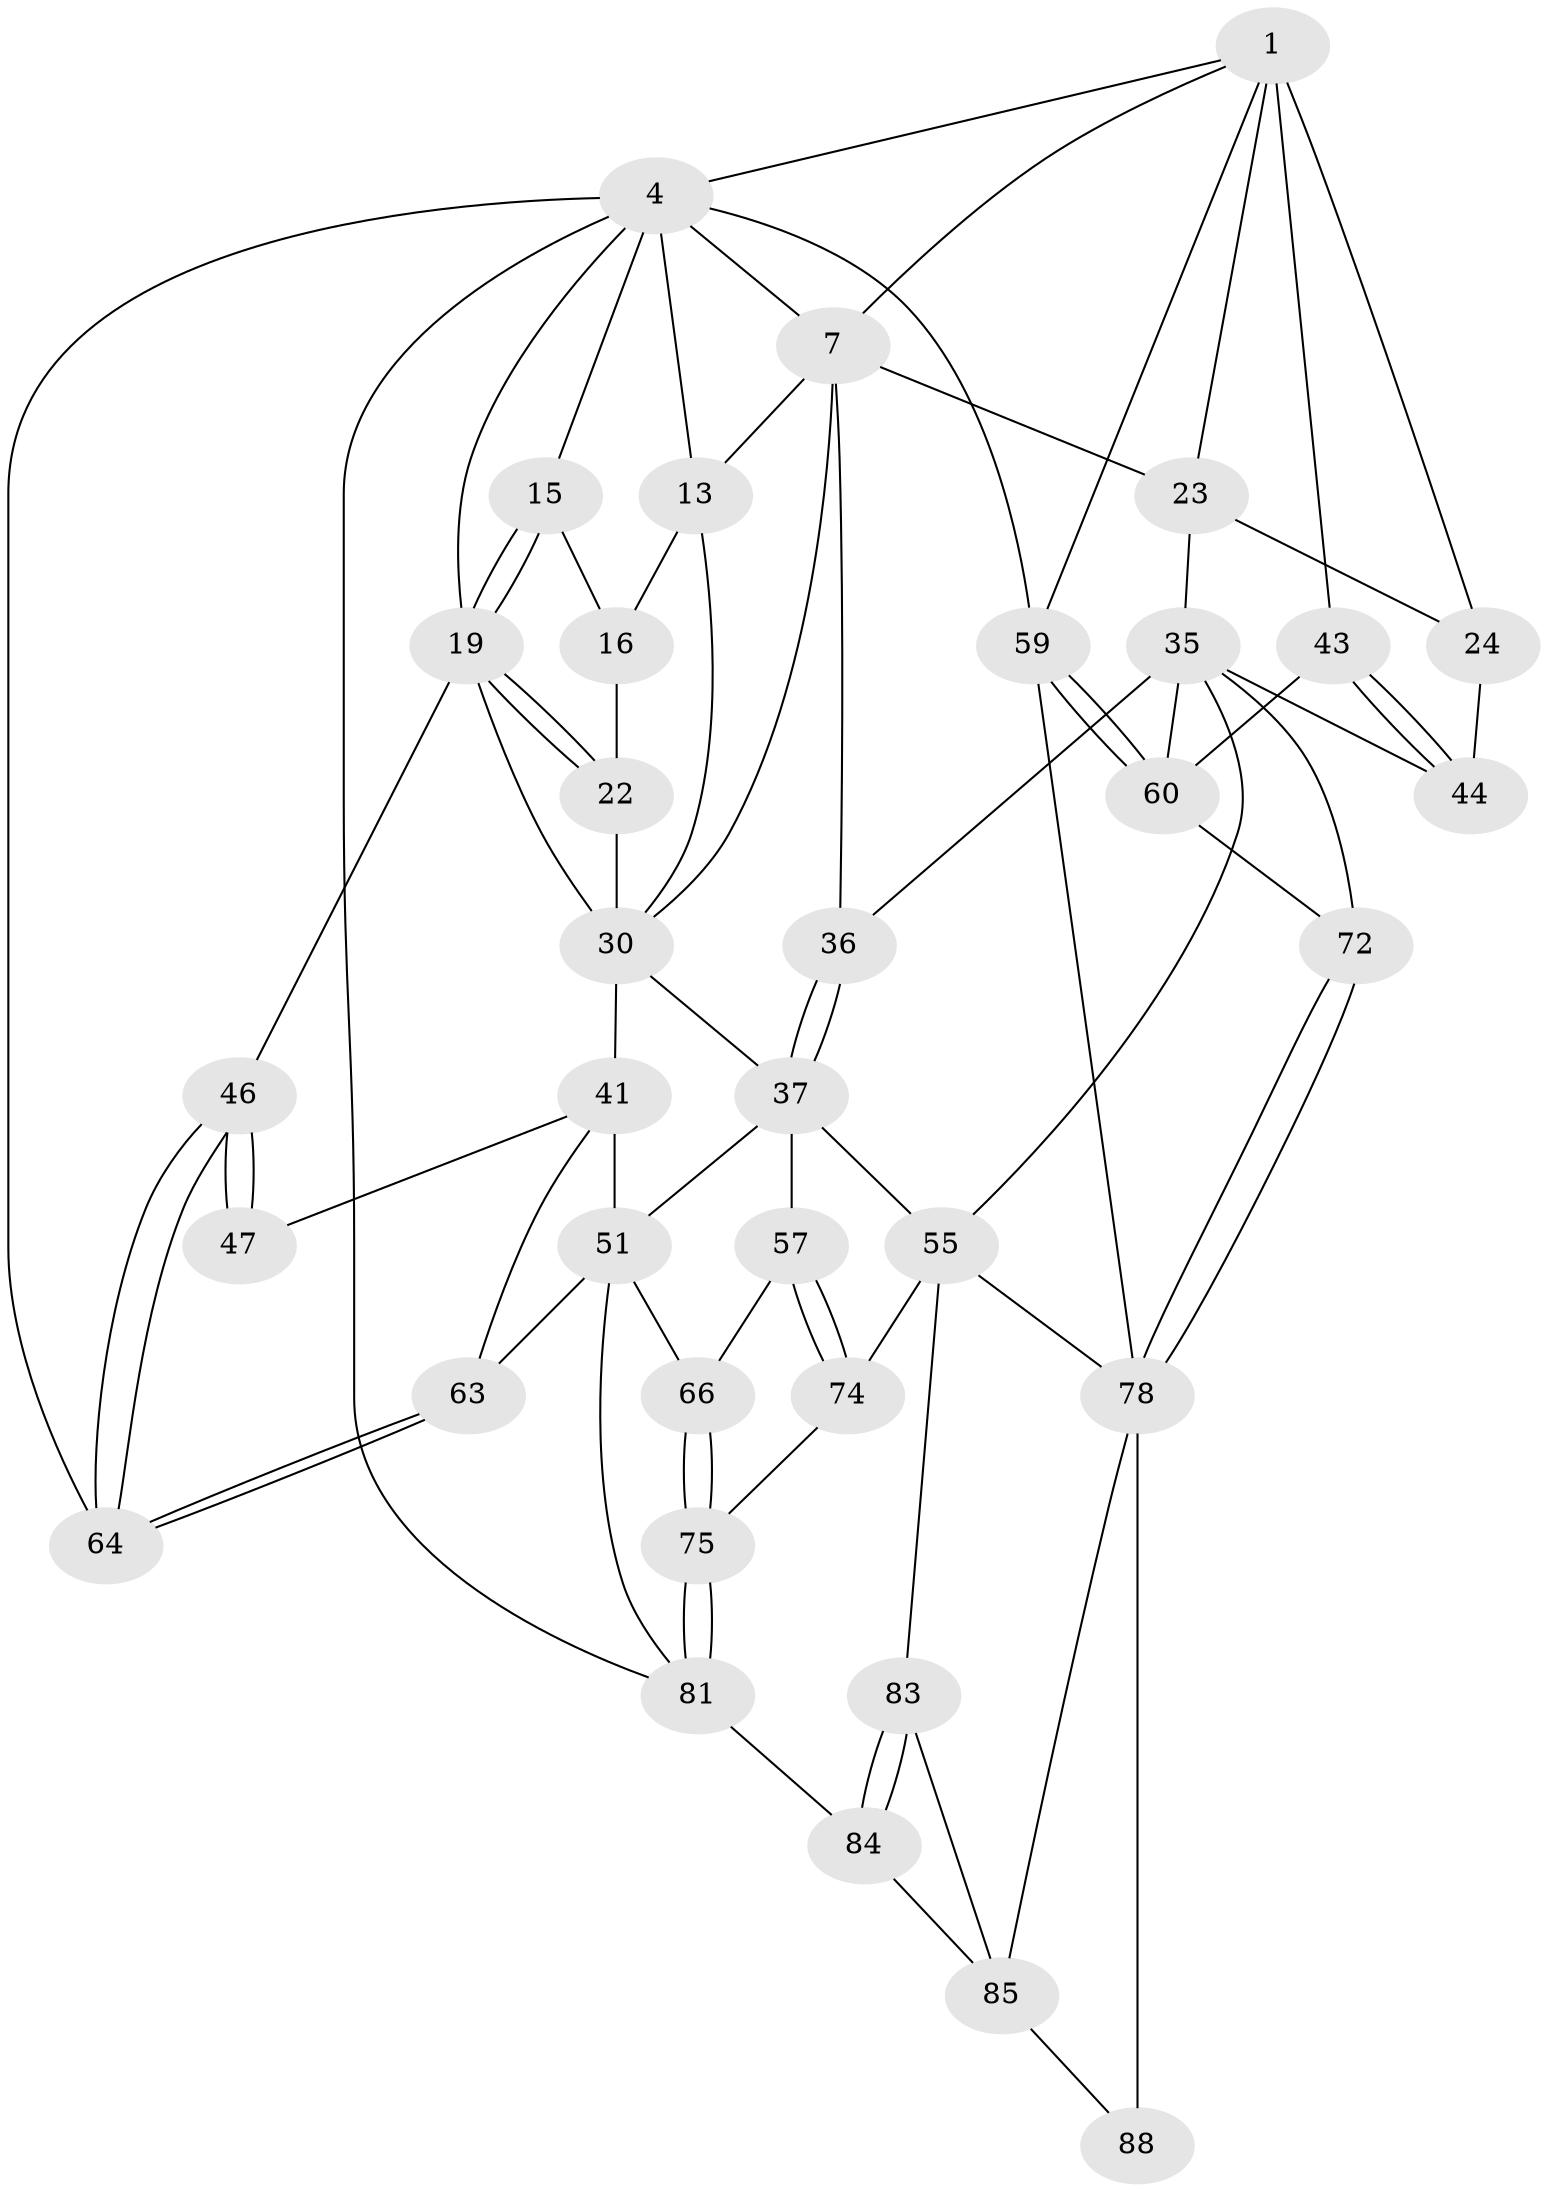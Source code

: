 // original degree distribution, {3: 0.044444444444444446, 6: 0.23333333333333334, 5: 0.5111111111111111, 4: 0.2111111111111111}
// Generated by graph-tools (version 1.1) at 2025/21/03/04/25 18:21:16]
// undirected, 36 vertices, 83 edges
graph export_dot {
graph [start="1"]
  node [color=gray90,style=filled];
  1 [pos="+0.7736669557174449+0",super="+2+8"];
  4 [pos="+0+0",super="+5+73"];
  7 [pos="+0.5899958045031206+0",super="+10"];
  13 [pos="+0.44584041631418964+0.014922465490615149",super="+18+14"];
  15 [pos="+0.16526764074984443+0.1267084128110607"];
  16 [pos="+0.18885971945801183+0.1370587429582769",super="+17"];
  19 [pos="+0.00652341200700576+0.3378081797056026",super="+20"];
  22 [pos="+0.21284781641667883+0.25546177391375047"];
  23 [pos="+0.647890948874503+0.28296616122877954",super="+27"];
  24 [pos="+0.8360154410722481+0.22496257263670968",super="+25+28"];
  30 [pos="+0.3703414980599743+0.28851628604965185",super="+31"];
  35 [pos="+0.6153961672696775+0.39468319656643236",super="+45"];
  36 [pos="+0.5387273888897356+0.45818827280493923"];
  37 [pos="+0.5360412914721009+0.4689592106576533",super="+56+38"];
  41 [pos="+0.25678038127346836+0.5078964576526958",super="+42+48"];
  43 [pos="+1+0.46503393119972786"];
  44 [pos="+0.8749255492728301+0.40479904710484976"];
  46 [pos="+0+0.4905772587288092"];
  47 [pos="+0.15674540188512678+0.5142168343467887"];
  51 [pos="+0.3989041793394766+0.6043827401942831",super="+68+52"];
  55 [pos="+0.7258638054595629+0.6441742350370776",super="+76"];
  57 [pos="+0.5889205271735551+0.6816473328898885",super="+58"];
  59 [pos="+1+1"];
  60 [pos="+1+0.7451742849392713",super="+61+71"];
  63 [pos="+0.09474166369909544+0.6894828501779725",super="+65"];
  64 [pos="+0+0.6622717543146549"];
  66 [pos="+0.44366194588420726+0.7580591415439221",super="+67"];
  72 [pos="+1+0.7743792211160454"];
  74 [pos="+0.5412383967500551+0.8493970230998527"];
  75 [pos="+0.5254745467753063+0.8484742002742671"];
  78 [pos="+0.8906201559199034+0.8584163652435884",super="+79+87"];
  81 [pos="+0.2761759950776039+1",super="+82"];
  83 [pos="+0.5625388416858649+0.8924539559149097"];
  84 [pos="+0.3701774309523483+1"];
  85 [pos="+0.7748806164247757+0.8570194896141018",super="+89+86"];
  88 [pos="+0.8873193754002083+1"];
  1 -- 4;
  1 -- 43;
  1 -- 59;
  1 -- 24 [weight=3];
  1 -- 23;
  1 -- 7;
  4 -- 15;
  4 -- 13;
  4 -- 7;
  4 -- 64;
  4 -- 59;
  4 -- 19;
  4 -- 81;
  7 -- 36;
  7 -- 23;
  7 -- 13;
  7 -- 30;
  13 -- 30;
  13 -- 16 [weight=2];
  15 -- 16;
  15 -- 19;
  15 -- 19;
  16 -- 22;
  19 -- 22;
  19 -- 22;
  19 -- 46;
  19 -- 30;
  22 -- 30;
  23 -- 35;
  23 -- 24;
  24 -- 44;
  30 -- 37;
  30 -- 41 [weight=2];
  35 -- 36;
  35 -- 55;
  35 -- 72;
  35 -- 44;
  35 -- 60;
  36 -- 37;
  36 -- 37;
  37 -- 57 [weight=2];
  37 -- 55;
  37 -- 51;
  41 -- 63;
  41 -- 47;
  41 -- 51;
  43 -- 44;
  43 -- 44;
  43 -- 60;
  46 -- 47;
  46 -- 47;
  46 -- 64;
  46 -- 64;
  51 -- 81;
  51 -- 66 [weight=2];
  51 -- 63 [weight=2];
  55 -- 74;
  55 -- 83;
  55 -- 78;
  57 -- 74;
  57 -- 74;
  57 -- 66;
  59 -- 60;
  59 -- 60;
  59 -- 78;
  60 -- 72;
  63 -- 64;
  63 -- 64;
  66 -- 75;
  66 -- 75;
  72 -- 78;
  72 -- 78;
  74 -- 75;
  75 -- 81;
  75 -- 81;
  78 -- 88 [weight=2];
  78 -- 85;
  81 -- 84;
  83 -- 84;
  83 -- 84;
  83 -- 85;
  84 -- 85;
  85 -- 88;
}
